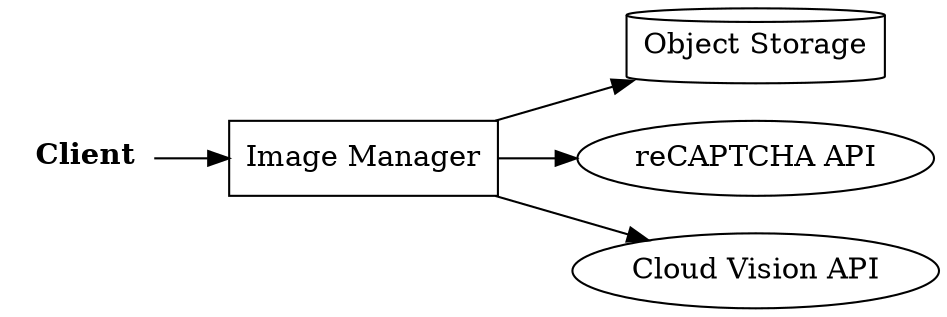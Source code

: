 digraph g {
  rankdir="LR"
  newrank="true"
  // splines="line" // ortho|line|polyline

  client [shape="plaintext", label=< <b>Client</b><br/>>];
  "Image Manager" [shape="rect"];
  "Object Storage" [shape="cylinder"];
  "reCAPTCHA API";
  "Cloud Vision API";

  client -> "Image Manager";
  "Image Manager" -> "Object Storage";
  "Image Manager" -> "reCAPTCHA API";
  "Image Manager" -> "Cloud Vision API";
}

